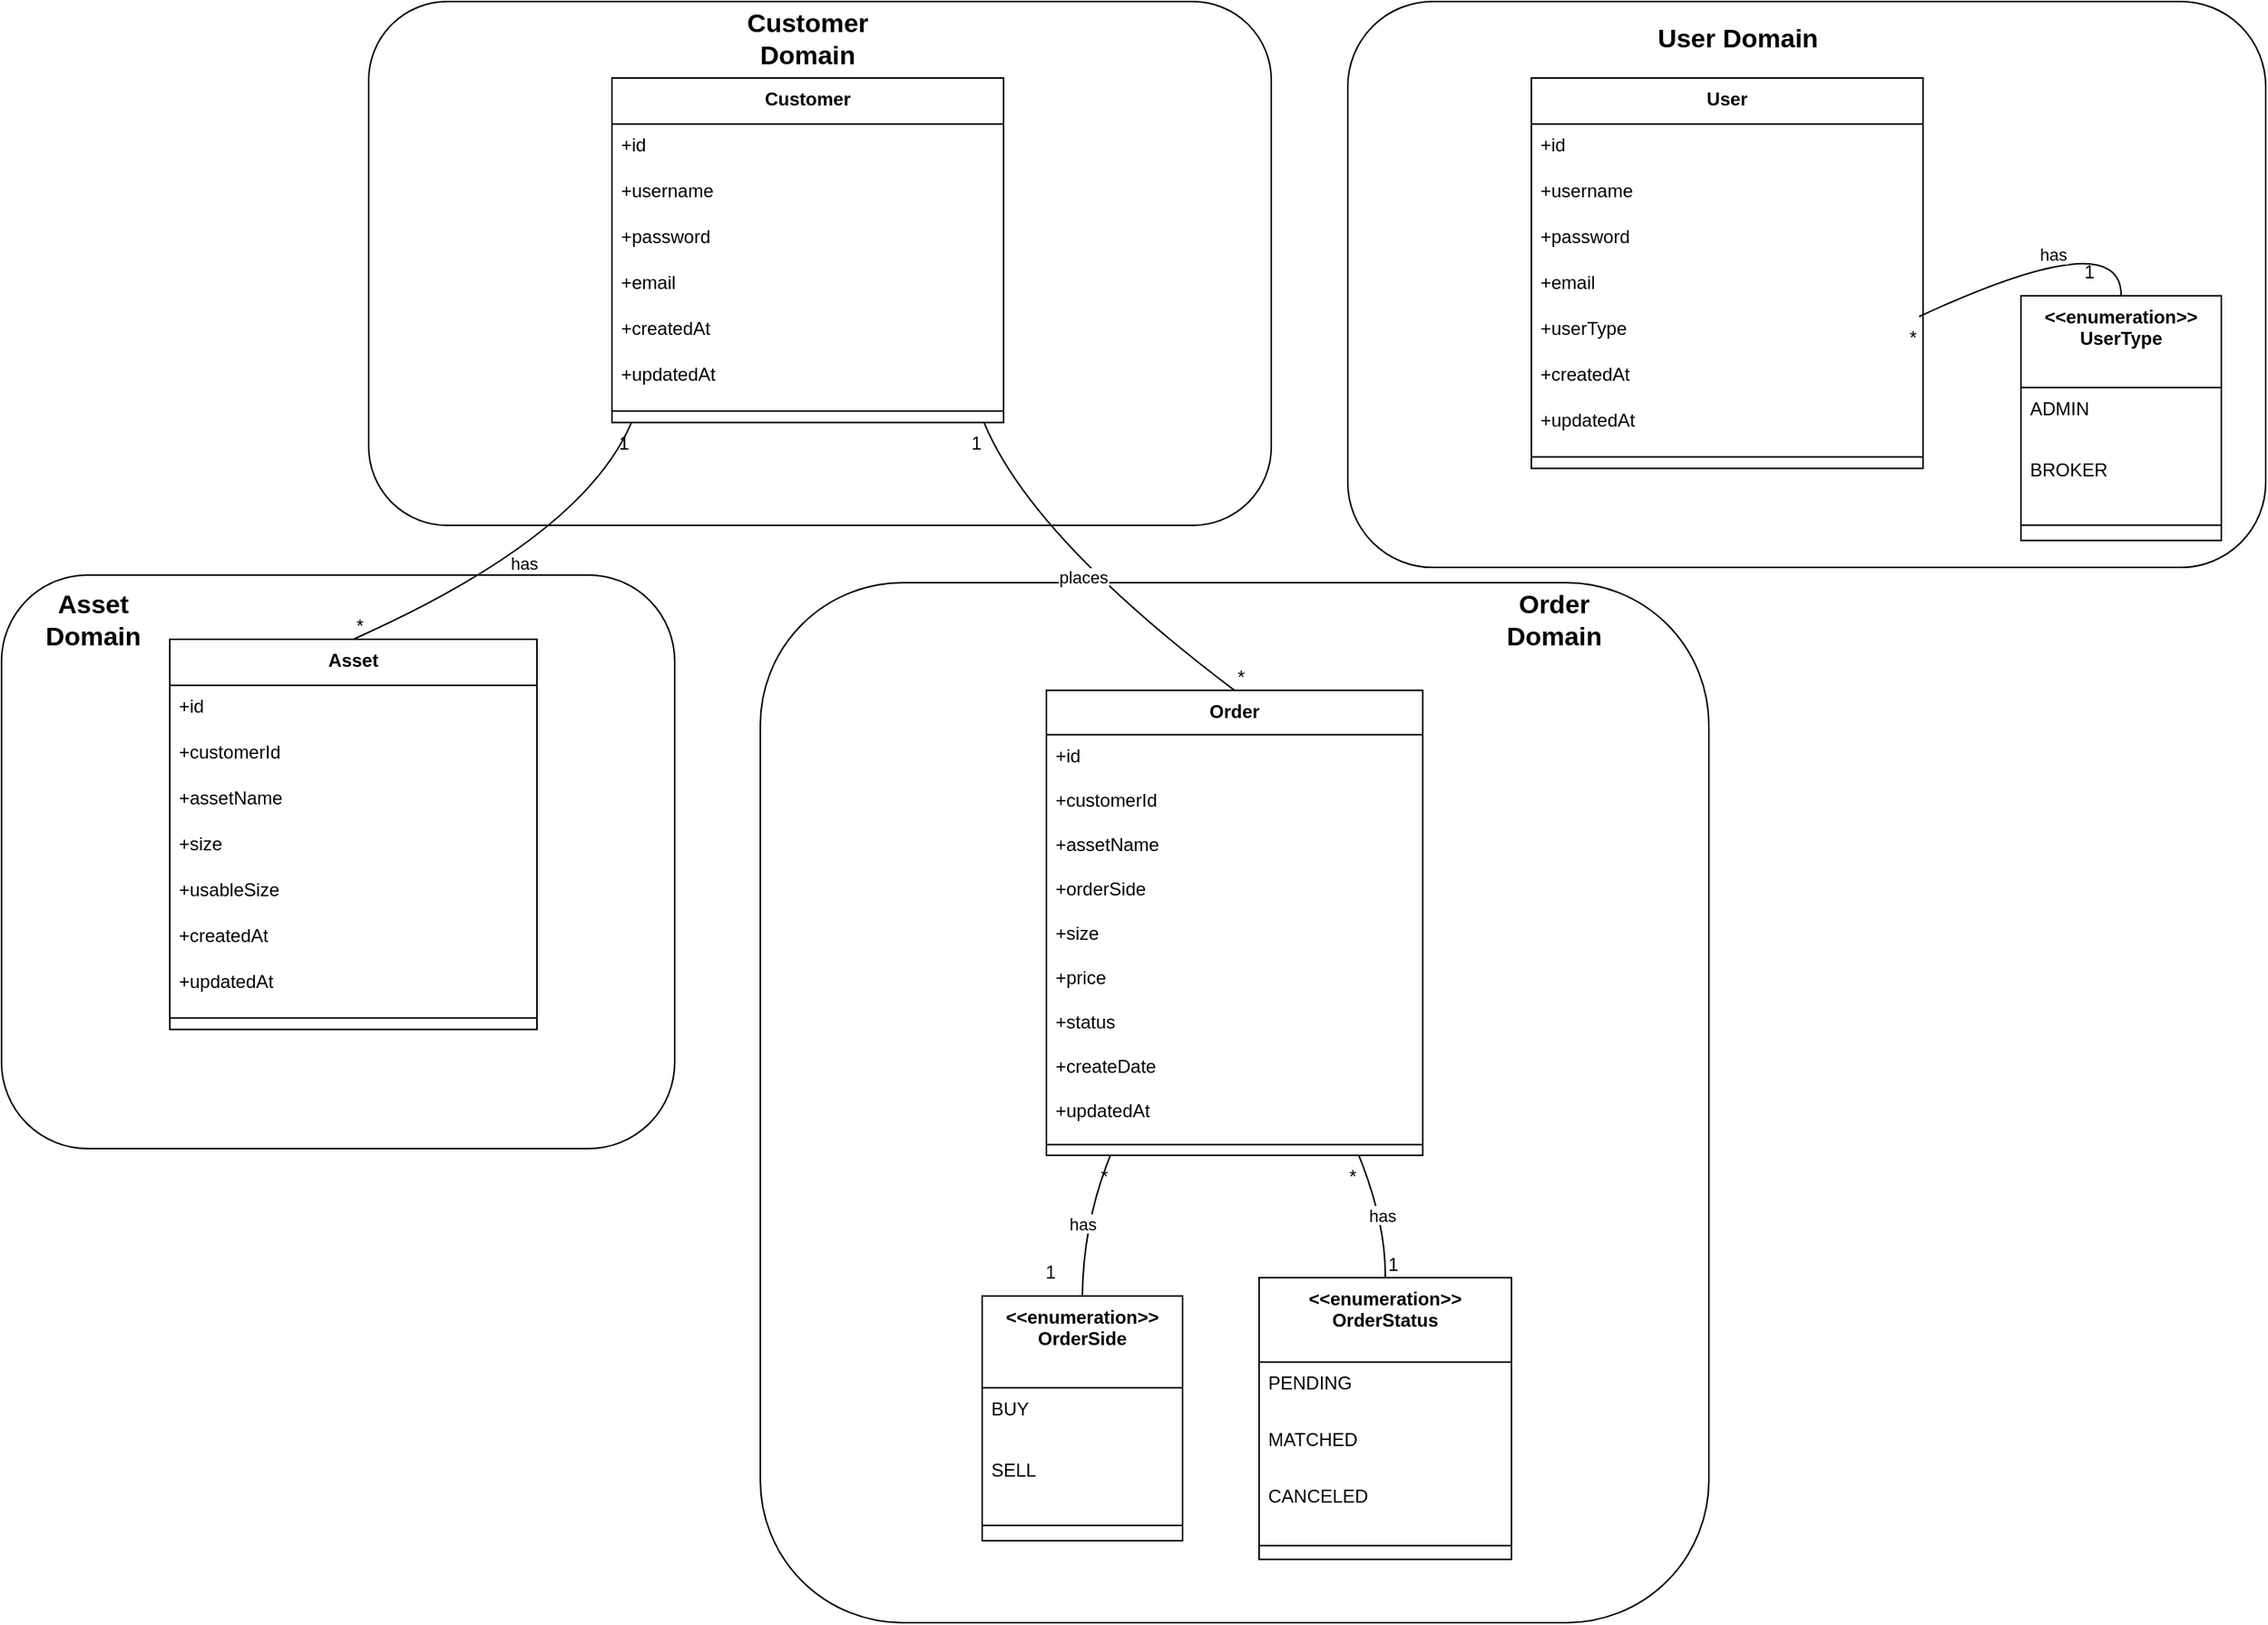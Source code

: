 <mxfile version="26.2.4">
  <diagram id="C5RBs43oDa-KdzZeNtuy" name="Page-1">
    <mxGraphModel dx="2183" dy="719" grid="1" gridSize="10" guides="1" tooltips="1" connect="1" arrows="1" fold="1" page="1" pageScale="1" pageWidth="827" pageHeight="1169" math="0" shadow="0">
      <root>
        <mxCell id="WIyWlLk6GJQsqaUBKTNV-0" />
        <mxCell id="WIyWlLk6GJQsqaUBKTNV-1" parent="WIyWlLk6GJQsqaUBKTNV-0" />
        <mxCell id="9Zp95_j8wEqHx6sy2hP5-68" value="" style="rounded=1;whiteSpace=wrap;html=1;fillColor=none;gradientColor=none;" vertex="1" parent="WIyWlLk6GJQsqaUBKTNV-1">
          <mxGeometry x="720" y="40" width="600" height="370" as="geometry" />
        </mxCell>
        <mxCell id="9Zp95_j8wEqHx6sy2hP5-55" value="" style="rounded=1;whiteSpace=wrap;html=1;fillColor=none;" vertex="1" parent="WIyWlLk6GJQsqaUBKTNV-1">
          <mxGeometry x="-160" y="415" width="440" height="375" as="geometry" />
        </mxCell>
        <mxCell id="9Zp95_j8wEqHx6sy2hP5-53" value="" style="rounded=1;whiteSpace=wrap;html=1;fillColor=none;" vertex="1" parent="WIyWlLk6GJQsqaUBKTNV-1">
          <mxGeometry x="336" y="420" width="620" height="680" as="geometry" />
        </mxCell>
        <mxCell id="9Zp95_j8wEqHx6sy2hP5-50" value="" style="rounded=1;whiteSpace=wrap;html=1;fillColor=none;gradientColor=none;" vertex="1" parent="WIyWlLk6GJQsqaUBKTNV-1">
          <mxGeometry x="80" y="40" width="590" height="342.56" as="geometry" />
        </mxCell>
        <mxCell id="9Zp95_j8wEqHx6sy2hP5-0" value="Asset" style="swimlane;fontStyle=1;align=center;verticalAlign=top;childLayout=stackLayout;horizontal=1;startSize=30.118;horizontalStack=0;resizeParent=1;resizeParentMax=0;resizeLast=0;collapsible=0;marginBottom=0;" vertex="1" parent="WIyWlLk6GJQsqaUBKTNV-1">
          <mxGeometry x="-50" y="457" width="240" height="255.118" as="geometry" />
        </mxCell>
        <mxCell id="9Zp95_j8wEqHx6sy2hP5-1" value="+id" style="text;strokeColor=none;fillColor=none;align=left;verticalAlign=top;spacingLeft=4;spacingRight=4;overflow=hidden;rotatable=0;points=[[0,0.5],[1,0.5]];portConstraint=eastwest;" vertex="1" parent="9Zp95_j8wEqHx6sy2hP5-0">
          <mxGeometry y="30.118" width="240" height="30" as="geometry" />
        </mxCell>
        <mxCell id="9Zp95_j8wEqHx6sy2hP5-2" value="+customerId" style="text;strokeColor=none;fillColor=none;align=left;verticalAlign=top;spacingLeft=4;spacingRight=4;overflow=hidden;rotatable=0;points=[[0,0.5],[1,0.5]];portConstraint=eastwest;" vertex="1" parent="9Zp95_j8wEqHx6sy2hP5-0">
          <mxGeometry y="60.118" width="240" height="30" as="geometry" />
        </mxCell>
        <mxCell id="9Zp95_j8wEqHx6sy2hP5-3" value="+assetName" style="text;strokeColor=none;fillColor=none;align=left;verticalAlign=top;spacingLeft=4;spacingRight=4;overflow=hidden;rotatable=0;points=[[0,0.5],[1,0.5]];portConstraint=eastwest;" vertex="1" parent="9Zp95_j8wEqHx6sy2hP5-0">
          <mxGeometry y="90.118" width="240" height="30" as="geometry" />
        </mxCell>
        <mxCell id="9Zp95_j8wEqHx6sy2hP5-4" value="+size" style="text;strokeColor=none;fillColor=none;align=left;verticalAlign=top;spacingLeft=4;spacingRight=4;overflow=hidden;rotatable=0;points=[[0,0.5],[1,0.5]];portConstraint=eastwest;" vertex="1" parent="9Zp95_j8wEqHx6sy2hP5-0">
          <mxGeometry y="120.118" width="240" height="30" as="geometry" />
        </mxCell>
        <mxCell id="9Zp95_j8wEqHx6sy2hP5-5" value="+usableSize" style="text;strokeColor=none;fillColor=none;align=left;verticalAlign=top;spacingLeft=4;spacingRight=4;overflow=hidden;rotatable=0;points=[[0,0.5],[1,0.5]];portConstraint=eastwest;" vertex="1" parent="9Zp95_j8wEqHx6sy2hP5-0">
          <mxGeometry y="150.118" width="240" height="30" as="geometry" />
        </mxCell>
        <mxCell id="9Zp95_j8wEqHx6sy2hP5-6" value="+createdAt" style="text;strokeColor=none;fillColor=none;align=left;verticalAlign=top;spacingLeft=4;spacingRight=4;overflow=hidden;rotatable=0;points=[[0,0.5],[1,0.5]];portConstraint=eastwest;" vertex="1" parent="9Zp95_j8wEqHx6sy2hP5-0">
          <mxGeometry y="180.118" width="240" height="30" as="geometry" />
        </mxCell>
        <mxCell id="9Zp95_j8wEqHx6sy2hP5-7" value="+updatedAt" style="text;strokeColor=none;fillColor=none;align=left;verticalAlign=top;spacingLeft=4;spacingRight=4;overflow=hidden;rotatable=0;points=[[0,0.5],[1,0.5]];portConstraint=eastwest;" vertex="1" parent="9Zp95_j8wEqHx6sy2hP5-0">
          <mxGeometry y="210.118" width="240" height="30" as="geometry" />
        </mxCell>
        <mxCell id="9Zp95_j8wEqHx6sy2hP5-8" style="line;strokeWidth=1;fillColor=none;align=left;verticalAlign=middle;spacingTop=-1;spacingLeft=3;spacingRight=3;rotatable=0;labelPosition=right;points=[];portConstraint=eastwest;strokeColor=inherit;" vertex="1" parent="9Zp95_j8wEqHx6sy2hP5-0">
          <mxGeometry y="240.118" width="240" height="15" as="geometry" />
        </mxCell>
        <mxCell id="9Zp95_j8wEqHx6sy2hP5-9" value="Order" style="swimlane;fontStyle=1;align=center;verticalAlign=top;childLayout=stackLayout;horizontal=1;startSize=28.952;horizontalStack=0;resizeParent=1;resizeParentMax=0;resizeLast=0;collapsible=0;marginBottom=0;" vertex="1" parent="WIyWlLk6GJQsqaUBKTNV-1">
          <mxGeometry x="523" y="490.43" width="246" height="303.952" as="geometry" />
        </mxCell>
        <mxCell id="9Zp95_j8wEqHx6sy2hP5-10" value="+id" style="text;strokeColor=none;fillColor=none;align=left;verticalAlign=top;spacingLeft=4;spacingRight=4;overflow=hidden;rotatable=0;points=[[0,0.5],[1,0.5]];portConstraint=eastwest;" vertex="1" parent="9Zp95_j8wEqHx6sy2hP5-9">
          <mxGeometry y="28.952" width="246" height="29" as="geometry" />
        </mxCell>
        <mxCell id="9Zp95_j8wEqHx6sy2hP5-11" value="+customerId" style="text;strokeColor=none;fillColor=none;align=left;verticalAlign=top;spacingLeft=4;spacingRight=4;overflow=hidden;rotatable=0;points=[[0,0.5],[1,0.5]];portConstraint=eastwest;" vertex="1" parent="9Zp95_j8wEqHx6sy2hP5-9">
          <mxGeometry y="57.952" width="246" height="29" as="geometry" />
        </mxCell>
        <mxCell id="9Zp95_j8wEqHx6sy2hP5-12" value="+assetName" style="text;strokeColor=none;fillColor=none;align=left;verticalAlign=top;spacingLeft=4;spacingRight=4;overflow=hidden;rotatable=0;points=[[0,0.5],[1,0.5]];portConstraint=eastwest;" vertex="1" parent="9Zp95_j8wEqHx6sy2hP5-9">
          <mxGeometry y="86.952" width="246" height="29" as="geometry" />
        </mxCell>
        <mxCell id="9Zp95_j8wEqHx6sy2hP5-13" value="+orderSide" style="text;strokeColor=none;fillColor=none;align=left;verticalAlign=top;spacingLeft=4;spacingRight=4;overflow=hidden;rotatable=0;points=[[0,0.5],[1,0.5]];portConstraint=eastwest;" vertex="1" parent="9Zp95_j8wEqHx6sy2hP5-9">
          <mxGeometry y="115.952" width="246" height="29" as="geometry" />
        </mxCell>
        <mxCell id="9Zp95_j8wEqHx6sy2hP5-14" value="+size" style="text;strokeColor=none;fillColor=none;align=left;verticalAlign=top;spacingLeft=4;spacingRight=4;overflow=hidden;rotatable=0;points=[[0,0.5],[1,0.5]];portConstraint=eastwest;" vertex="1" parent="9Zp95_j8wEqHx6sy2hP5-9">
          <mxGeometry y="144.952" width="246" height="29" as="geometry" />
        </mxCell>
        <mxCell id="9Zp95_j8wEqHx6sy2hP5-15" value="+price" style="text;strokeColor=none;fillColor=none;align=left;verticalAlign=top;spacingLeft=4;spacingRight=4;overflow=hidden;rotatable=0;points=[[0,0.5],[1,0.5]];portConstraint=eastwest;" vertex="1" parent="9Zp95_j8wEqHx6sy2hP5-9">
          <mxGeometry y="173.952" width="246" height="29" as="geometry" />
        </mxCell>
        <mxCell id="9Zp95_j8wEqHx6sy2hP5-16" value="+status" style="text;strokeColor=none;fillColor=none;align=left;verticalAlign=top;spacingLeft=4;spacingRight=4;overflow=hidden;rotatable=0;points=[[0,0.5],[1,0.5]];portConstraint=eastwest;" vertex="1" parent="9Zp95_j8wEqHx6sy2hP5-9">
          <mxGeometry y="202.952" width="246" height="29" as="geometry" />
        </mxCell>
        <mxCell id="9Zp95_j8wEqHx6sy2hP5-17" value="+createDate" style="text;strokeColor=none;fillColor=none;align=left;verticalAlign=top;spacingLeft=4;spacingRight=4;overflow=hidden;rotatable=0;points=[[0,0.5],[1,0.5]];portConstraint=eastwest;" vertex="1" parent="9Zp95_j8wEqHx6sy2hP5-9">
          <mxGeometry y="231.952" width="246" height="29" as="geometry" />
        </mxCell>
        <mxCell id="9Zp95_j8wEqHx6sy2hP5-18" value="+updatedAt" style="text;strokeColor=none;fillColor=none;align=left;verticalAlign=top;spacingLeft=4;spacingRight=4;overflow=hidden;rotatable=0;points=[[0,0.5],[1,0.5]];portConstraint=eastwest;" vertex="1" parent="9Zp95_j8wEqHx6sy2hP5-9">
          <mxGeometry y="260.952" width="246" height="29" as="geometry" />
        </mxCell>
        <mxCell id="9Zp95_j8wEqHx6sy2hP5-19" style="line;strokeWidth=1;fillColor=none;align=left;verticalAlign=middle;spacingTop=-1;spacingLeft=3;spacingRight=3;rotatable=0;labelPosition=right;points=[];portConstraint=eastwest;strokeColor=inherit;" vertex="1" parent="9Zp95_j8wEqHx6sy2hP5-9">
          <mxGeometry y="289.952" width="246" height="14" as="geometry" />
        </mxCell>
        <mxCell id="9Zp95_j8wEqHx6sy2hP5-20" value="Customer" style="swimlane;fontStyle=1;align=center;verticalAlign=top;childLayout=stackLayout;horizontal=1;startSize=30.118;horizontalStack=0;resizeParent=1;resizeParentMax=0;resizeLast=0;collapsible=0;marginBottom=0;" vertex="1" parent="WIyWlLk6GJQsqaUBKTNV-1">
          <mxGeometry x="239" y="90" width="256" height="225.238" as="geometry" />
        </mxCell>
        <mxCell id="9Zp95_j8wEqHx6sy2hP5-21" value="+id" style="text;strokeColor=none;fillColor=none;align=left;verticalAlign=top;spacingLeft=4;spacingRight=4;overflow=hidden;rotatable=0;points=[[0,0.5],[1,0.5]];portConstraint=eastwest;" vertex="1" parent="9Zp95_j8wEqHx6sy2hP5-20">
          <mxGeometry y="30.118" width="256" height="30.12" as="geometry" />
        </mxCell>
        <mxCell id="9Zp95_j8wEqHx6sy2hP5-22" value="+username" style="text;strokeColor=none;fillColor=none;align=left;verticalAlign=top;spacingLeft=4;spacingRight=4;overflow=hidden;rotatable=0;points=[[0,0.5],[1,0.5]];portConstraint=eastwest;" vertex="1" parent="9Zp95_j8wEqHx6sy2hP5-20">
          <mxGeometry y="60.238" width="256" height="30" as="geometry" />
        </mxCell>
        <mxCell id="9Zp95_j8wEqHx6sy2hP5-23" value="+password" style="text;strokeColor=none;fillColor=none;align=left;verticalAlign=top;spacingLeft=4;spacingRight=4;overflow=hidden;rotatable=0;points=[[0,0.5],[1,0.5]];portConstraint=eastwest;" vertex="1" parent="9Zp95_j8wEqHx6sy2hP5-20">
          <mxGeometry y="90.238" width="256" height="30" as="geometry" />
        </mxCell>
        <mxCell id="9Zp95_j8wEqHx6sy2hP5-24" value="+email" style="text;strokeColor=none;fillColor=none;align=left;verticalAlign=top;spacingLeft=4;spacingRight=4;overflow=hidden;rotatable=0;points=[[0,0.5],[1,0.5]];portConstraint=eastwest;" vertex="1" parent="9Zp95_j8wEqHx6sy2hP5-20">
          <mxGeometry y="120.238" width="256" height="30" as="geometry" />
        </mxCell>
        <mxCell id="9Zp95_j8wEqHx6sy2hP5-26" value="+createdAt" style="text;strokeColor=none;fillColor=none;align=left;verticalAlign=top;spacingLeft=4;spacingRight=4;overflow=hidden;rotatable=0;points=[[0,0.5],[1,0.5]];portConstraint=eastwest;" vertex="1" parent="9Zp95_j8wEqHx6sy2hP5-20">
          <mxGeometry y="150.238" width="256" height="30" as="geometry" />
        </mxCell>
        <mxCell id="9Zp95_j8wEqHx6sy2hP5-27" value="+updatedAt" style="text;strokeColor=none;fillColor=none;align=left;verticalAlign=top;spacingLeft=4;spacingRight=4;overflow=hidden;rotatable=0;points=[[0,0.5],[1,0.5]];portConstraint=eastwest;" vertex="1" parent="9Zp95_j8wEqHx6sy2hP5-20">
          <mxGeometry y="180.238" width="256" height="30" as="geometry" />
        </mxCell>
        <mxCell id="9Zp95_j8wEqHx6sy2hP5-28" style="line;strokeWidth=1;fillColor=none;align=left;verticalAlign=middle;spacingTop=-1;spacingLeft=3;spacingRight=3;rotatable=0;labelPosition=right;points=[];portConstraint=eastwest;strokeColor=inherit;" vertex="1" parent="9Zp95_j8wEqHx6sy2hP5-20">
          <mxGeometry y="210.238" width="256" height="15" as="geometry" />
        </mxCell>
        <mxCell id="9Zp95_j8wEqHx6sy2hP5-29" value="&lt;&lt;enumeration&gt;&gt;&#xa;OrderSide" style="swimlane;fontStyle=1;align=center;verticalAlign=top;childLayout=stackLayout;horizontal=1;startSize=60;horizontalStack=0;resizeParent=1;resizeParentMax=0;resizeLast=0;collapsible=0;marginBottom=0;" vertex="1" parent="WIyWlLk6GJQsqaUBKTNV-1">
          <mxGeometry x="481" y="886.43" width="131" height="160" as="geometry" />
        </mxCell>
        <mxCell id="9Zp95_j8wEqHx6sy2hP5-30" value="BUY" style="text;strokeColor=none;fillColor=none;align=left;verticalAlign=top;spacingLeft=4;spacingRight=4;overflow=hidden;rotatable=0;points=[[0,0.5],[1,0.5]];portConstraint=eastwest;" vertex="1" parent="9Zp95_j8wEqHx6sy2hP5-29">
          <mxGeometry y="60" width="131" height="40" as="geometry" />
        </mxCell>
        <mxCell id="9Zp95_j8wEqHx6sy2hP5-31" value="SELL" style="text;strokeColor=none;fillColor=none;align=left;verticalAlign=top;spacingLeft=4;spacingRight=4;overflow=hidden;rotatable=0;points=[[0,0.5],[1,0.5]];portConstraint=eastwest;" vertex="1" parent="9Zp95_j8wEqHx6sy2hP5-29">
          <mxGeometry y="100" width="131" height="40" as="geometry" />
        </mxCell>
        <mxCell id="9Zp95_j8wEqHx6sy2hP5-32" style="line;strokeWidth=1;fillColor=none;align=left;verticalAlign=middle;spacingTop=-1;spacingLeft=3;spacingRight=3;rotatable=0;labelPosition=right;points=[];portConstraint=eastwest;strokeColor=inherit;" vertex="1" parent="9Zp95_j8wEqHx6sy2hP5-29">
          <mxGeometry y="140" width="131" height="20" as="geometry" />
        </mxCell>
        <mxCell id="9Zp95_j8wEqHx6sy2hP5-33" value="&lt;&lt;enumeration&gt;&gt;&#xa;OrderStatus" style="swimlane;fontStyle=1;align=center;verticalAlign=top;childLayout=stackLayout;horizontal=1;startSize=55.2;horizontalStack=0;resizeParent=1;resizeParentMax=0;resizeLast=0;collapsible=0;marginBottom=0;" vertex="1" parent="WIyWlLk6GJQsqaUBKTNV-1">
          <mxGeometry x="662" y="874.43" width="165" height="184.2" as="geometry" />
        </mxCell>
        <mxCell id="9Zp95_j8wEqHx6sy2hP5-34" value="PENDING" style="text;strokeColor=none;fillColor=none;align=left;verticalAlign=top;spacingLeft=4;spacingRight=4;overflow=hidden;rotatable=0;points=[[0,0.5],[1,0.5]];portConstraint=eastwest;" vertex="1" parent="9Zp95_j8wEqHx6sy2hP5-33">
          <mxGeometry y="55.2" width="165" height="37" as="geometry" />
        </mxCell>
        <mxCell id="9Zp95_j8wEqHx6sy2hP5-35" value="MATCHED" style="text;strokeColor=none;fillColor=none;align=left;verticalAlign=top;spacingLeft=4;spacingRight=4;overflow=hidden;rotatable=0;points=[[0,0.5],[1,0.5]];portConstraint=eastwest;" vertex="1" parent="9Zp95_j8wEqHx6sy2hP5-33">
          <mxGeometry y="92.2" width="165" height="37" as="geometry" />
        </mxCell>
        <mxCell id="9Zp95_j8wEqHx6sy2hP5-36" value="CANCELED" style="text;strokeColor=none;fillColor=none;align=left;verticalAlign=top;spacingLeft=4;spacingRight=4;overflow=hidden;rotatable=0;points=[[0,0.5],[1,0.5]];portConstraint=eastwest;" vertex="1" parent="9Zp95_j8wEqHx6sy2hP5-33">
          <mxGeometry y="129.2" width="165" height="37" as="geometry" />
        </mxCell>
        <mxCell id="9Zp95_j8wEqHx6sy2hP5-37" style="line;strokeWidth=1;fillColor=none;align=left;verticalAlign=middle;spacingTop=-1;spacingLeft=3;spacingRight=3;rotatable=0;labelPosition=right;points=[];portConstraint=eastwest;strokeColor=inherit;" vertex="1" parent="9Zp95_j8wEqHx6sy2hP5-33">
          <mxGeometry y="166.2" width="165" height="18" as="geometry" />
        </mxCell>
        <mxCell id="9Zp95_j8wEqHx6sy2hP5-38" value="has" style="curved=1;startArrow=none;endArrow=none;exitX=0.05;exitY=1;entryX=0.5;entryY=0;rounded=0;" edge="1" parent="WIyWlLk6GJQsqaUBKTNV-1" source="9Zp95_j8wEqHx6sy2hP5-20" target="9Zp95_j8wEqHx6sy2hP5-0">
          <mxGeometry relative="1" as="geometry">
            <Array as="points">
              <mxPoint x="220" y="390" />
            </Array>
          </mxGeometry>
        </mxCell>
        <mxCell id="9Zp95_j8wEqHx6sy2hP5-39" value="1" style="edgeLabel;resizable=0;labelBackgroundColor=none;fontSize=12;align=right;verticalAlign=top;" vertex="1" parent="9Zp95_j8wEqHx6sy2hP5-38">
          <mxGeometry x="-1" relative="1" as="geometry" />
        </mxCell>
        <mxCell id="9Zp95_j8wEqHx6sy2hP5-40" value="*" style="edgeLabel;resizable=0;labelBackgroundColor=none;fontSize=12;align=left;verticalAlign=bottom;" vertex="1" parent="9Zp95_j8wEqHx6sy2hP5-38">
          <mxGeometry x="1" relative="1" as="geometry" />
        </mxCell>
        <mxCell id="9Zp95_j8wEqHx6sy2hP5-41" value="places" style="curved=1;startArrow=none;endArrow=none;exitX=0.95;exitY=1;entryX=0.5;entryY=0;rounded=0;" edge="1" parent="WIyWlLk6GJQsqaUBKTNV-1" source="9Zp95_j8wEqHx6sy2hP5-20" target="9Zp95_j8wEqHx6sy2hP5-9">
          <mxGeometry relative="1" as="geometry">
            <Array as="points">
              <mxPoint x="513" y="390" />
            </Array>
          </mxGeometry>
        </mxCell>
        <mxCell id="9Zp95_j8wEqHx6sy2hP5-42" value="1" style="edgeLabel;resizable=0;labelBackgroundColor=none;fontSize=12;align=right;verticalAlign=top;" vertex="1" parent="9Zp95_j8wEqHx6sy2hP5-41">
          <mxGeometry x="-1" relative="1" as="geometry" />
        </mxCell>
        <mxCell id="9Zp95_j8wEqHx6sy2hP5-43" value="*" style="edgeLabel;resizable=0;labelBackgroundColor=none;fontSize=12;align=left;verticalAlign=bottom;" vertex="1" parent="9Zp95_j8wEqHx6sy2hP5-41">
          <mxGeometry x="1" relative="1" as="geometry" />
        </mxCell>
        <mxCell id="9Zp95_j8wEqHx6sy2hP5-44" value="has" style="curved=1;startArrow=none;endArrow=none;exitX=0.17;exitY=1;entryX=0.5;entryY=0;rounded=0;" edge="1" parent="WIyWlLk6GJQsqaUBKTNV-1" source="9Zp95_j8wEqHx6sy2hP5-9" target="9Zp95_j8wEqHx6sy2hP5-29">
          <mxGeometry relative="1" as="geometry">
            <Array as="points">
              <mxPoint x="547" y="838.43" />
            </Array>
          </mxGeometry>
        </mxCell>
        <mxCell id="9Zp95_j8wEqHx6sy2hP5-45" value="*" style="edgeLabel;resizable=0;labelBackgroundColor=none;fontSize=12;align=right;verticalAlign=top;" vertex="1" parent="9Zp95_j8wEqHx6sy2hP5-44">
          <mxGeometry x="-1" relative="1" as="geometry" />
        </mxCell>
        <mxCell id="9Zp95_j8wEqHx6sy2hP5-46" value="1" style="edgeLabel;resizable=0;labelBackgroundColor=none;fontSize=12;align=left;verticalAlign=bottom;" vertex="1" parent="9Zp95_j8wEqHx6sy2hP5-44">
          <mxGeometry x="1" relative="1" as="geometry">
            <mxPoint x="-26" y="-7" as="offset" />
          </mxGeometry>
        </mxCell>
        <mxCell id="9Zp95_j8wEqHx6sy2hP5-47" value="has" style="curved=1;startArrow=none;endArrow=none;exitX=0.83;exitY=1;entryX=0.5;entryY=0;rounded=0;" edge="1" parent="WIyWlLk6GJQsqaUBKTNV-1" source="9Zp95_j8wEqHx6sy2hP5-9" target="9Zp95_j8wEqHx6sy2hP5-33">
          <mxGeometry relative="1" as="geometry">
            <Array as="points">
              <mxPoint x="745" y="838.43" />
            </Array>
          </mxGeometry>
        </mxCell>
        <mxCell id="9Zp95_j8wEqHx6sy2hP5-48" value="*" style="edgeLabel;resizable=0;labelBackgroundColor=none;fontSize=12;align=right;verticalAlign=top;" vertex="1" parent="9Zp95_j8wEqHx6sy2hP5-47">
          <mxGeometry x="-1" relative="1" as="geometry" />
        </mxCell>
        <mxCell id="9Zp95_j8wEqHx6sy2hP5-49" value="1" style="edgeLabel;resizable=0;labelBackgroundColor=none;fontSize=12;align=left;verticalAlign=bottom;" vertex="1" parent="9Zp95_j8wEqHx6sy2hP5-47">
          <mxGeometry x="1" relative="1" as="geometry" />
        </mxCell>
        <mxCell id="9Zp95_j8wEqHx6sy2hP5-52" value="&lt;b&gt;&lt;font style=&quot;font-size: 17px;&quot;&gt;Customer Domain&lt;/font&gt;&lt;/b&gt;" style="text;html=1;align=center;verticalAlign=middle;whiteSpace=wrap;rounded=0;" vertex="1" parent="WIyWlLk6GJQsqaUBKTNV-1">
          <mxGeometry x="307" y="50" width="120" height="30" as="geometry" />
        </mxCell>
        <mxCell id="9Zp95_j8wEqHx6sy2hP5-54" value="&lt;b&gt;&lt;font style=&quot;font-size: 17px;&quot;&gt;Order Domain&lt;/font&gt;&lt;/b&gt;" style="text;html=1;align=center;verticalAlign=middle;whiteSpace=wrap;rounded=0;" vertex="1" parent="WIyWlLk6GJQsqaUBKTNV-1">
          <mxGeometry x="800" y="430" width="110" height="30" as="geometry" />
        </mxCell>
        <mxCell id="9Zp95_j8wEqHx6sy2hP5-56" value="&lt;b&gt;&lt;font style=&quot;font-size: 17px;&quot;&gt;Asset Domain&lt;/font&gt;&lt;/b&gt;" style="text;html=1;align=center;verticalAlign=middle;whiteSpace=wrap;rounded=0;" vertex="1" parent="WIyWlLk6GJQsqaUBKTNV-1">
          <mxGeometry x="-130" y="430" width="60" height="30" as="geometry" />
        </mxCell>
        <mxCell id="9Zp95_j8wEqHx6sy2hP5-59" value="User" style="swimlane;fontStyle=1;align=center;verticalAlign=top;childLayout=stackLayout;horizontal=1;startSize=30.118;horizontalStack=0;resizeParent=1;resizeParentMax=0;resizeLast=0;collapsible=0;marginBottom=0;" vertex="1" parent="WIyWlLk6GJQsqaUBKTNV-1">
          <mxGeometry x="840" y="90" width="256" height="255.238" as="geometry" />
        </mxCell>
        <mxCell id="9Zp95_j8wEqHx6sy2hP5-60" value="+id" style="text;strokeColor=none;fillColor=none;align=left;verticalAlign=top;spacingLeft=4;spacingRight=4;overflow=hidden;rotatable=0;points=[[0,0.5],[1,0.5]];portConstraint=eastwest;" vertex="1" parent="9Zp95_j8wEqHx6sy2hP5-59">
          <mxGeometry y="30.118" width="256" height="30.12" as="geometry" />
        </mxCell>
        <mxCell id="9Zp95_j8wEqHx6sy2hP5-61" value="+username" style="text;strokeColor=none;fillColor=none;align=left;verticalAlign=top;spacingLeft=4;spacingRight=4;overflow=hidden;rotatable=0;points=[[0,0.5],[1,0.5]];portConstraint=eastwest;" vertex="1" parent="9Zp95_j8wEqHx6sy2hP5-59">
          <mxGeometry y="60.238" width="256" height="30" as="geometry" />
        </mxCell>
        <mxCell id="9Zp95_j8wEqHx6sy2hP5-62" value="+password" style="text;strokeColor=none;fillColor=none;align=left;verticalAlign=top;spacingLeft=4;spacingRight=4;overflow=hidden;rotatable=0;points=[[0,0.5],[1,0.5]];portConstraint=eastwest;" vertex="1" parent="9Zp95_j8wEqHx6sy2hP5-59">
          <mxGeometry y="90.238" width="256" height="30" as="geometry" />
        </mxCell>
        <mxCell id="9Zp95_j8wEqHx6sy2hP5-63" value="+email" style="text;strokeColor=none;fillColor=none;align=left;verticalAlign=top;spacingLeft=4;spacingRight=4;overflow=hidden;rotatable=0;points=[[0,0.5],[1,0.5]];portConstraint=eastwest;" vertex="1" parent="9Zp95_j8wEqHx6sy2hP5-59">
          <mxGeometry y="120.238" width="256" height="30" as="geometry" />
        </mxCell>
        <mxCell id="9Zp95_j8wEqHx6sy2hP5-64" value="+userType" style="text;strokeColor=none;fillColor=none;align=left;verticalAlign=top;spacingLeft=4;spacingRight=4;overflow=hidden;rotatable=0;points=[[0,0.5],[1,0.5]];portConstraint=eastwest;" vertex="1" parent="9Zp95_j8wEqHx6sy2hP5-59">
          <mxGeometry y="150.238" width="256" height="30" as="geometry" />
        </mxCell>
        <mxCell id="9Zp95_j8wEqHx6sy2hP5-65" value="+createdAt" style="text;strokeColor=none;fillColor=none;align=left;verticalAlign=top;spacingLeft=4;spacingRight=4;overflow=hidden;rotatable=0;points=[[0,0.5],[1,0.5]];portConstraint=eastwest;" vertex="1" parent="9Zp95_j8wEqHx6sy2hP5-59">
          <mxGeometry y="180.238" width="256" height="30" as="geometry" />
        </mxCell>
        <mxCell id="9Zp95_j8wEqHx6sy2hP5-66" value="+updatedAt" style="text;strokeColor=none;fillColor=none;align=left;verticalAlign=top;spacingLeft=4;spacingRight=4;overflow=hidden;rotatable=0;points=[[0,0.5],[1,0.5]];portConstraint=eastwest;" vertex="1" parent="9Zp95_j8wEqHx6sy2hP5-59">
          <mxGeometry y="210.238" width="256" height="30" as="geometry" />
        </mxCell>
        <mxCell id="9Zp95_j8wEqHx6sy2hP5-67" style="line;strokeWidth=1;fillColor=none;align=left;verticalAlign=middle;spacingTop=-1;spacingLeft=3;spacingRight=3;rotatable=0;labelPosition=right;points=[];portConstraint=eastwest;strokeColor=inherit;" vertex="1" parent="9Zp95_j8wEqHx6sy2hP5-59">
          <mxGeometry y="240.238" width="256" height="15" as="geometry" />
        </mxCell>
        <mxCell id="9Zp95_j8wEqHx6sy2hP5-69" value="&lt;b&gt;&lt;font style=&quot;font-size: 17px;&quot;&gt;User Domain&lt;/font&gt;&lt;/b&gt;" style="text;html=1;align=center;verticalAlign=middle;whiteSpace=wrap;rounded=0;" vertex="1" parent="WIyWlLk6GJQsqaUBKTNV-1">
          <mxGeometry x="915" y="50" width="120" height="30" as="geometry" />
        </mxCell>
        <mxCell id="9Zp95_j8wEqHx6sy2hP5-70" value="&lt;&lt;enumeration&gt;&gt;&#xa;UserType" style="swimlane;fontStyle=1;align=center;verticalAlign=top;childLayout=stackLayout;horizontal=1;startSize=60;horizontalStack=0;resizeParent=1;resizeParentMax=0;resizeLast=0;collapsible=0;marginBottom=0;" vertex="1" parent="WIyWlLk6GJQsqaUBKTNV-1">
          <mxGeometry x="1160" y="232.43" width="131" height="160" as="geometry" />
        </mxCell>
        <mxCell id="9Zp95_j8wEqHx6sy2hP5-71" value="ADMIN" style="text;strokeColor=none;fillColor=none;align=left;verticalAlign=top;spacingLeft=4;spacingRight=4;overflow=hidden;rotatable=0;points=[[0,0.5],[1,0.5]];portConstraint=eastwest;" vertex="1" parent="9Zp95_j8wEqHx6sy2hP5-70">
          <mxGeometry y="60" width="131" height="40" as="geometry" />
        </mxCell>
        <mxCell id="9Zp95_j8wEqHx6sy2hP5-72" value="BROKER" style="text;strokeColor=none;fillColor=none;align=left;verticalAlign=top;spacingLeft=4;spacingRight=4;overflow=hidden;rotatable=0;points=[[0,0.5],[1,0.5]];portConstraint=eastwest;" vertex="1" parent="9Zp95_j8wEqHx6sy2hP5-70">
          <mxGeometry y="100" width="131" height="40" as="geometry" />
        </mxCell>
        <mxCell id="9Zp95_j8wEqHx6sy2hP5-73" style="line;strokeWidth=1;fillColor=none;align=left;verticalAlign=middle;spacingTop=-1;spacingLeft=3;spacingRight=3;rotatable=0;labelPosition=right;points=[];portConstraint=eastwest;strokeColor=inherit;" vertex="1" parent="9Zp95_j8wEqHx6sy2hP5-70">
          <mxGeometry y="140" width="131" height="20" as="geometry" />
        </mxCell>
        <mxCell id="9Zp95_j8wEqHx6sy2hP5-74" value="has" style="curved=1;startArrow=none;endArrow=none;entryX=0.5;entryY=0;rounded=0;exitX=0.99;exitY=0.192;exitDx=0;exitDy=0;exitPerimeter=0;" edge="1" parent="WIyWlLk6GJQsqaUBKTNV-1" target="9Zp95_j8wEqHx6sy2hP5-70" source="9Zp95_j8wEqHx6sy2hP5-64">
          <mxGeometry relative="1" as="geometry">
            <Array as="points">
              <mxPoint x="1226" y="184.43" />
            </Array>
            <mxPoint x="1244" y="140" as="sourcePoint" />
          </mxGeometry>
        </mxCell>
        <mxCell id="9Zp95_j8wEqHx6sy2hP5-75" value="*" style="edgeLabel;resizable=0;labelBackgroundColor=none;fontSize=12;align=right;verticalAlign=top;" vertex="1" parent="9Zp95_j8wEqHx6sy2hP5-74">
          <mxGeometry x="-1" relative="1" as="geometry" />
        </mxCell>
        <mxCell id="9Zp95_j8wEqHx6sy2hP5-76" value="1" style="edgeLabel;resizable=0;labelBackgroundColor=none;fontSize=12;align=left;verticalAlign=bottom;" vertex="1" parent="9Zp95_j8wEqHx6sy2hP5-74">
          <mxGeometry x="1" relative="1" as="geometry">
            <mxPoint x="-26" y="-7" as="offset" />
          </mxGeometry>
        </mxCell>
      </root>
    </mxGraphModel>
  </diagram>
</mxfile>
